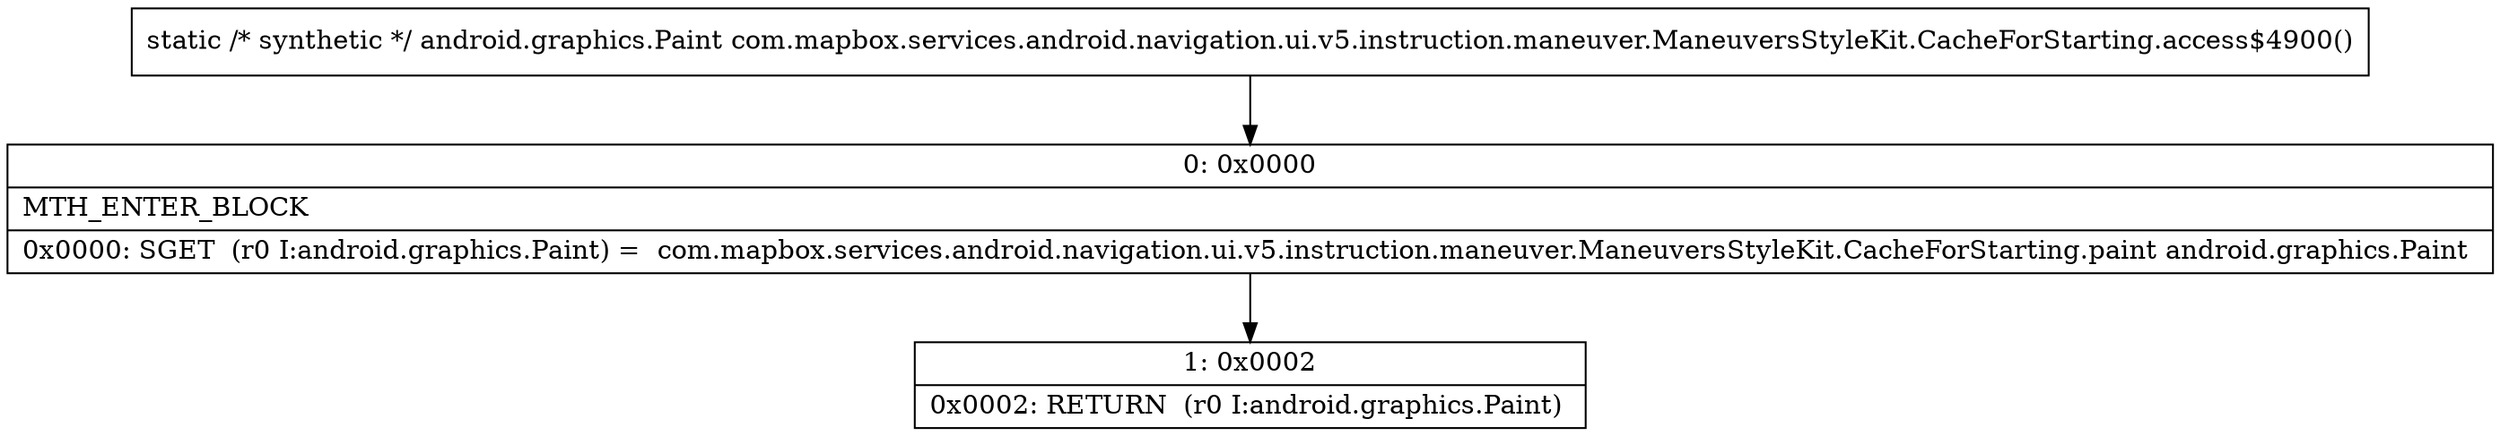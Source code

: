 digraph "CFG forcom.mapbox.services.android.navigation.ui.v5.instruction.maneuver.ManeuversStyleKit.CacheForStarting.access$4900()Landroid\/graphics\/Paint;" {
Node_0 [shape=record,label="{0\:\ 0x0000|MTH_ENTER_BLOCK\l|0x0000: SGET  (r0 I:android.graphics.Paint) =  com.mapbox.services.android.navigation.ui.v5.instruction.maneuver.ManeuversStyleKit.CacheForStarting.paint android.graphics.Paint \l}"];
Node_1 [shape=record,label="{1\:\ 0x0002|0x0002: RETURN  (r0 I:android.graphics.Paint) \l}"];
MethodNode[shape=record,label="{static \/* synthetic *\/ android.graphics.Paint com.mapbox.services.android.navigation.ui.v5.instruction.maneuver.ManeuversStyleKit.CacheForStarting.access$4900() }"];
MethodNode -> Node_0;
Node_0 -> Node_1;
}

